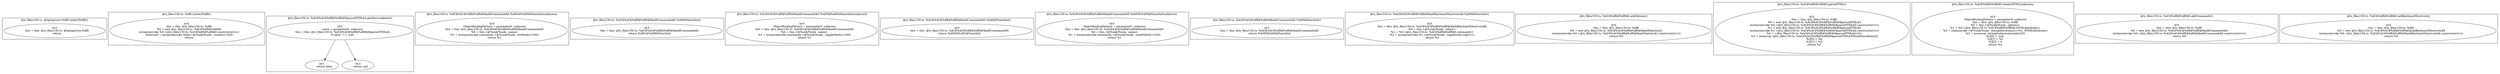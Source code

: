 digraph "150.ts" {
subgraph "cluster_@ts_files/150.ts: @tiptap/core.%dflt.[static]%dflt()" {
  label="@ts_files/150.ts: @tiptap/core.%dflt.[static]%dflt()";
  Node46100 [label="id:0
      this = this: @ts_files/150.ts: @tiptap/core.%dflt
      return"];
}
subgraph "cluster_@ts_files/150.ts: @tiptap/core.%AC$0.%AM0()" {
  label="@ts_files/150.ts: @tiptap/core.%AC$0.%AM0()";
}
subgraph "cluster_@ts_files/150.ts: @tiptap/core.%AC$0.%AM1()" {
  label="@ts_files/150.ts: @tiptap/core.%AC$0.%AM1()";
}
subgraph "cluster_@ts_files/150.ts: @tiptap/core.%AC$0.%AM2()" {
  label="@ts_files/150.ts: @tiptap/core.%AC$0.%AM2()";
}
subgraph "cluster_@ts_files/150.ts: %dflt.[static]%dflt()" {
  label="@ts_files/150.ts: %dflt.[static]%dflt()";
  Node33700 [label="id:0
      this = this: @ts_files/150.ts: %dflt
      %0 = new @ts_files/150.ts: %AC$%dflt$%dflt$0
      instanceinvoke %0.<@ts_files/150.ts: %AC$%dflt$%dflt$0.constructor()>()
      Subscript = instanceinvoke Mark.<@%unk/%unk: .create()>(%0)
      return"];
}
subgraph "cluster_@ts_files/150.ts: %AC$%AC$%dflt$%dflt$0$parseHTML$4.getAttrs(unknown)" {
  label="@ts_files/150.ts: %AC$%AC$%dflt$%dflt$0$parseHTML$4.getAttrs(unknown)";
  Node56700 [label="id:0
      value = parameter0: unknown
      this = this: @ts_files/150.ts: %AC$%AC$%dflt$%dflt$0$parseHTML$4
      if value !== 'sub'"];
  Node56701 [label="id:1
      return false"];
  Node56702 [label="id:2
      return null"];
  Node56700 -> Node56701;
  Node56700 -> Node56702;
}
subgraph "cluster_@ts_files/150.ts: %AC$%AC$%dflt$%dflt$0$addCommands$5.%AM1$%AM0$%instInit(unknown)" {
  label="@ts_files/150.ts: %AC$%AC$%dflt$%dflt$0$addCommands$5.%AM1$%AM0$%instInit(unknown)";
  Node65060 [label="id:0
      ObjectBindingPattern = parameter0: unknown
      this = this: @ts_files/150.ts: %AC$%AC$%dflt$%dflt$0$addCommands$5
      %0 = this.<@%unk/%unk: .name>
      %1 = instanceinvoke commands.<@%unk/%unk: .setMark()>(%0)
      return %1"];
}
subgraph "cluster_@ts_files/150.ts: %AC$%AC$%dflt$%dflt$0$addCommands$5.%AM0$%instInit()" {
  label="@ts_files/150.ts: %AC$%AC$%dflt$%dflt$0$addCommands$5.%AM0$%instInit()";
  Node54580 [label="id:0
      this = this: @ts_files/150.ts: %AC$%AC$%dflt$%dflt$0$addCommands$5
      return %AM1$%AM0$%instInit"];
}
subgraph "cluster_@ts_files/150.ts: %AC$%AC$%dflt$%dflt$0$addCommands$5.%AM3$%AM2$%instInit(unknown)" {
  label="@ts_files/150.ts: %AC$%AC$%dflt$%dflt$0$addCommands$5.%AM3$%AM2$%instInit(unknown)";
  Node65100 [label="id:0
      ObjectBindingPattern = parameter0: unknown
      this = this: @ts_files/150.ts: %AC$%AC$%dflt$%dflt$0$addCommands$5
      %0 = this.<@%unk/%unk: .name>
      %1 = instanceinvoke commands.<@%unk/%unk: .toggleMark()>(%0)
      return %1"];
}
subgraph "cluster_@ts_files/150.ts: %AC$%AC$%dflt$%dflt$0$addCommands$5.%AM2$%instInit()" {
  label="@ts_files/150.ts: %AC$%AC$%dflt$%dflt$0$addCommands$5.%AM2$%instInit()";
  Node54600 [label="id:0
      this = this: @ts_files/150.ts: %AC$%AC$%dflt$%dflt$0$addCommands$5
      return %AM3$%AM2$%instInit"];
}
subgraph "cluster_@ts_files/150.ts: %AC$%AC$%dflt$%dflt$0$addCommands$5.%AM5$%AM4$%instInit(unknown)" {
  label="@ts_files/150.ts: %AC$%AC$%dflt$%dflt$0$addCommands$5.%AM5$%AM4$%instInit(unknown)";
  Node65140 [label="id:0
      ObjectBindingPattern = parameter0: unknown
      this = this: @ts_files/150.ts: %AC$%AC$%dflt$%dflt$0$addCommands$5
      %0 = this.<@%unk/%unk: .name>
      %1 = instanceinvoke commands.<@%unk/%unk: .unsetMark()>(%0)
      return %1"];
}
subgraph "cluster_@ts_files/150.ts: %AC$%AC$%dflt$%dflt$0$addCommands$5.%AM4$%instInit()" {
  label="@ts_files/150.ts: %AC$%AC$%dflt$%dflt$0$addCommands$5.%AM4$%instInit()";
  Node54620 [label="id:0
      this = this: @ts_files/150.ts: %AC$%AC$%dflt$%dflt$0$addCommands$5
      return %AM5$%AM4$%instInit"];
}
subgraph "cluster_@ts_files/150.ts: %AC$%AC$%dflt$%dflt$0$addKeyboardShortcuts$6.%AM0$%instInit()" {
  label="@ts_files/150.ts: %AC$%AC$%dflt$%dflt$0$addKeyboardShortcuts$6.%AM0$%instInit()";
  Node64330 [label="id:0
      this = this: @ts_files/150.ts: %AC$%AC$%dflt$%dflt$0$addKeyboardShortcuts$6
      %0 = this.<@%unk/%unk: .editor>
      %1 = %0.<@ts_files/150.ts: %AC$%dflt$%dflt$0.commands>
      %2 = instanceinvoke %1.<@%unk/%unk: .toggleSubscript()>()
      return %2"];
}
subgraph "cluster_@ts_files/150.ts: %AC$%dflt$%dflt$0.addOptions()" {
  label="@ts_files/150.ts: %AC$%dflt$%dflt$0.addOptions()";
  Node39080 [label="id:0
      this = this: @ts_files/150.ts: %dflt
      %0 = new @ts_files/150.ts: %AC$%AC$%dflt$%dflt$0$addOptions$1
      instanceinvoke %0.<@ts_files/150.ts: %AC$%AC$%dflt$%dflt$0$addOptions$1.constructor()>()
      return %0"];
}
subgraph "cluster_@ts_files/150.ts: %AC$%dflt$%dflt$0.parseHTML()" {
  label="@ts_files/150.ts: %AC$%dflt$%dflt$0.parseHTML()";
  Node37110 [label="id:0
      this = this: @ts_files/150.ts: %dflt
      %0 = new @ts_files/150.ts: %AC$%AC$%dflt$%dflt$0$parseHTML$3
      instanceinvoke %0.<@ts_files/150.ts: %AC$%AC$%dflt$%dflt$0$parseHTML$3.constructor()>()
      %1 = new @ts_files/150.ts: %AC$%AC$%dflt$%dflt$0$parseHTML$4
      instanceinvoke %1.<@ts_files/150.ts: %AC$%AC$%dflt$%dflt$0$parseHTML$4.constructor()>()
      %2 = <@ts_files/150.ts: %AC$%AC$%dflt$%dflt$0$parseHTML$4>%1
      %3 = newarray (@ts_files/150.ts: %AC$%AC$%dflt$%dflt$0$parseHTML$3|StyleParseRule)[2]
      %3[0] = %0
      %3[1] = %2
      return %3"];
}
subgraph "cluster_@ts_files/150.ts: %AC$%dflt$%dflt$0.renderHTML(unknown)" {
  label="@ts_files/150.ts: %AC$%dflt$%dflt$0.renderHTML(unknown)";
  Node45960 [label="id:0
      ObjectBindingPattern = parameter0: unknown
      this = this: @ts_files/150.ts: %dflt
      %0 = this.<@%unk/%unk: .options>
      %1 = %0.<@ts_files/150.ts: %AC$%dflt$%dflt$0.HTMLAttributes>
      %2 = staticinvoke <@%unk/%unk: .mergeAttributes()>(%1, HTMLAttributes)
      %3 = newarray (string|unknown|number)[3]
      %3[0] = 'sub'
      %3[1] = %2
      %3[2] = 0
      return %3"];
}
subgraph "cluster_@ts_files/150.ts: %AC$%dflt$%dflt$0.addCommands()" {
  label="@ts_files/150.ts: %AC$%dflt$%dflt$0.addCommands()";
  Node39780 [label="id:0
      this = this: @ts_files/150.ts: %dflt
      %0 = new @ts_files/150.ts: %AC$%AC$%dflt$%dflt$0$addCommands$5
      instanceinvoke %0.<@ts_files/150.ts: %AC$%AC$%dflt$%dflt$0$addCommands$5.constructor()>()
      return %0"];
}
subgraph "cluster_@ts_files/150.ts: %AC$%dflt$%dflt$0.addKeyboardShortcuts()" {
  label="@ts_files/150.ts: %AC$%dflt$%dflt$0.addKeyboardShortcuts()";
  Node49520 [label="id:0
      this = this: @ts_files/150.ts: %dflt
      %0 = new @ts_files/150.ts: %AC$%AC$%dflt$%dflt$0$addKeyboardShortcuts$6
      instanceinvoke %0.<@ts_files/150.ts: %AC$%AC$%dflt$%dflt$0$addKeyboardShortcuts$6.constructor()>()
      return %0"];
}
}

